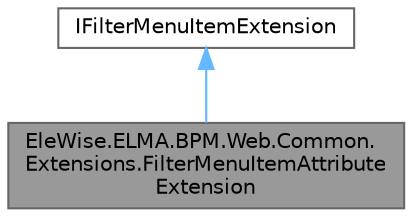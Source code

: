digraph "EleWise.ELMA.BPM.Web.Common.Extensions.FilterMenuItemAttributeExtension"
{
 // LATEX_PDF_SIZE
  bgcolor="transparent";
  edge [fontname=Helvetica,fontsize=10,labelfontname=Helvetica,labelfontsize=10];
  node [fontname=Helvetica,fontsize=10,shape=box,height=0.2,width=0.4];
  Node1 [id="Node000001",label="EleWise.ELMA.BPM.Web.Common.\lExtensions.FilterMenuItemAttribute\lExtension",height=0.2,width=0.4,color="gray40", fillcolor="grey60", style="filled", fontcolor="black",tooltip="Возращает список пунктов меню из методов котроллеров, помеченных атрибутом [ContentItem]."];
  Node2 -> Node1 [id="edge1_Node000001_Node000002",dir="back",color="steelblue1",style="solid",tooltip=" "];
  Node2 [id="Node000002",label="IFilterMenuItemExtension",height=0.2,width=0.4,color="gray40", fillcolor="white", style="filled",URL="$interface_ele_wise_1_1_e_l_m_a_1_1_b_p_m_1_1_web_1_1_common_1_1_extensions_1_1_i_filter_menu_item_extension.html",tooltip="Точка расширения для получения списка пунктов меню, для которых нужно отображать дерево фильтров"];
}

